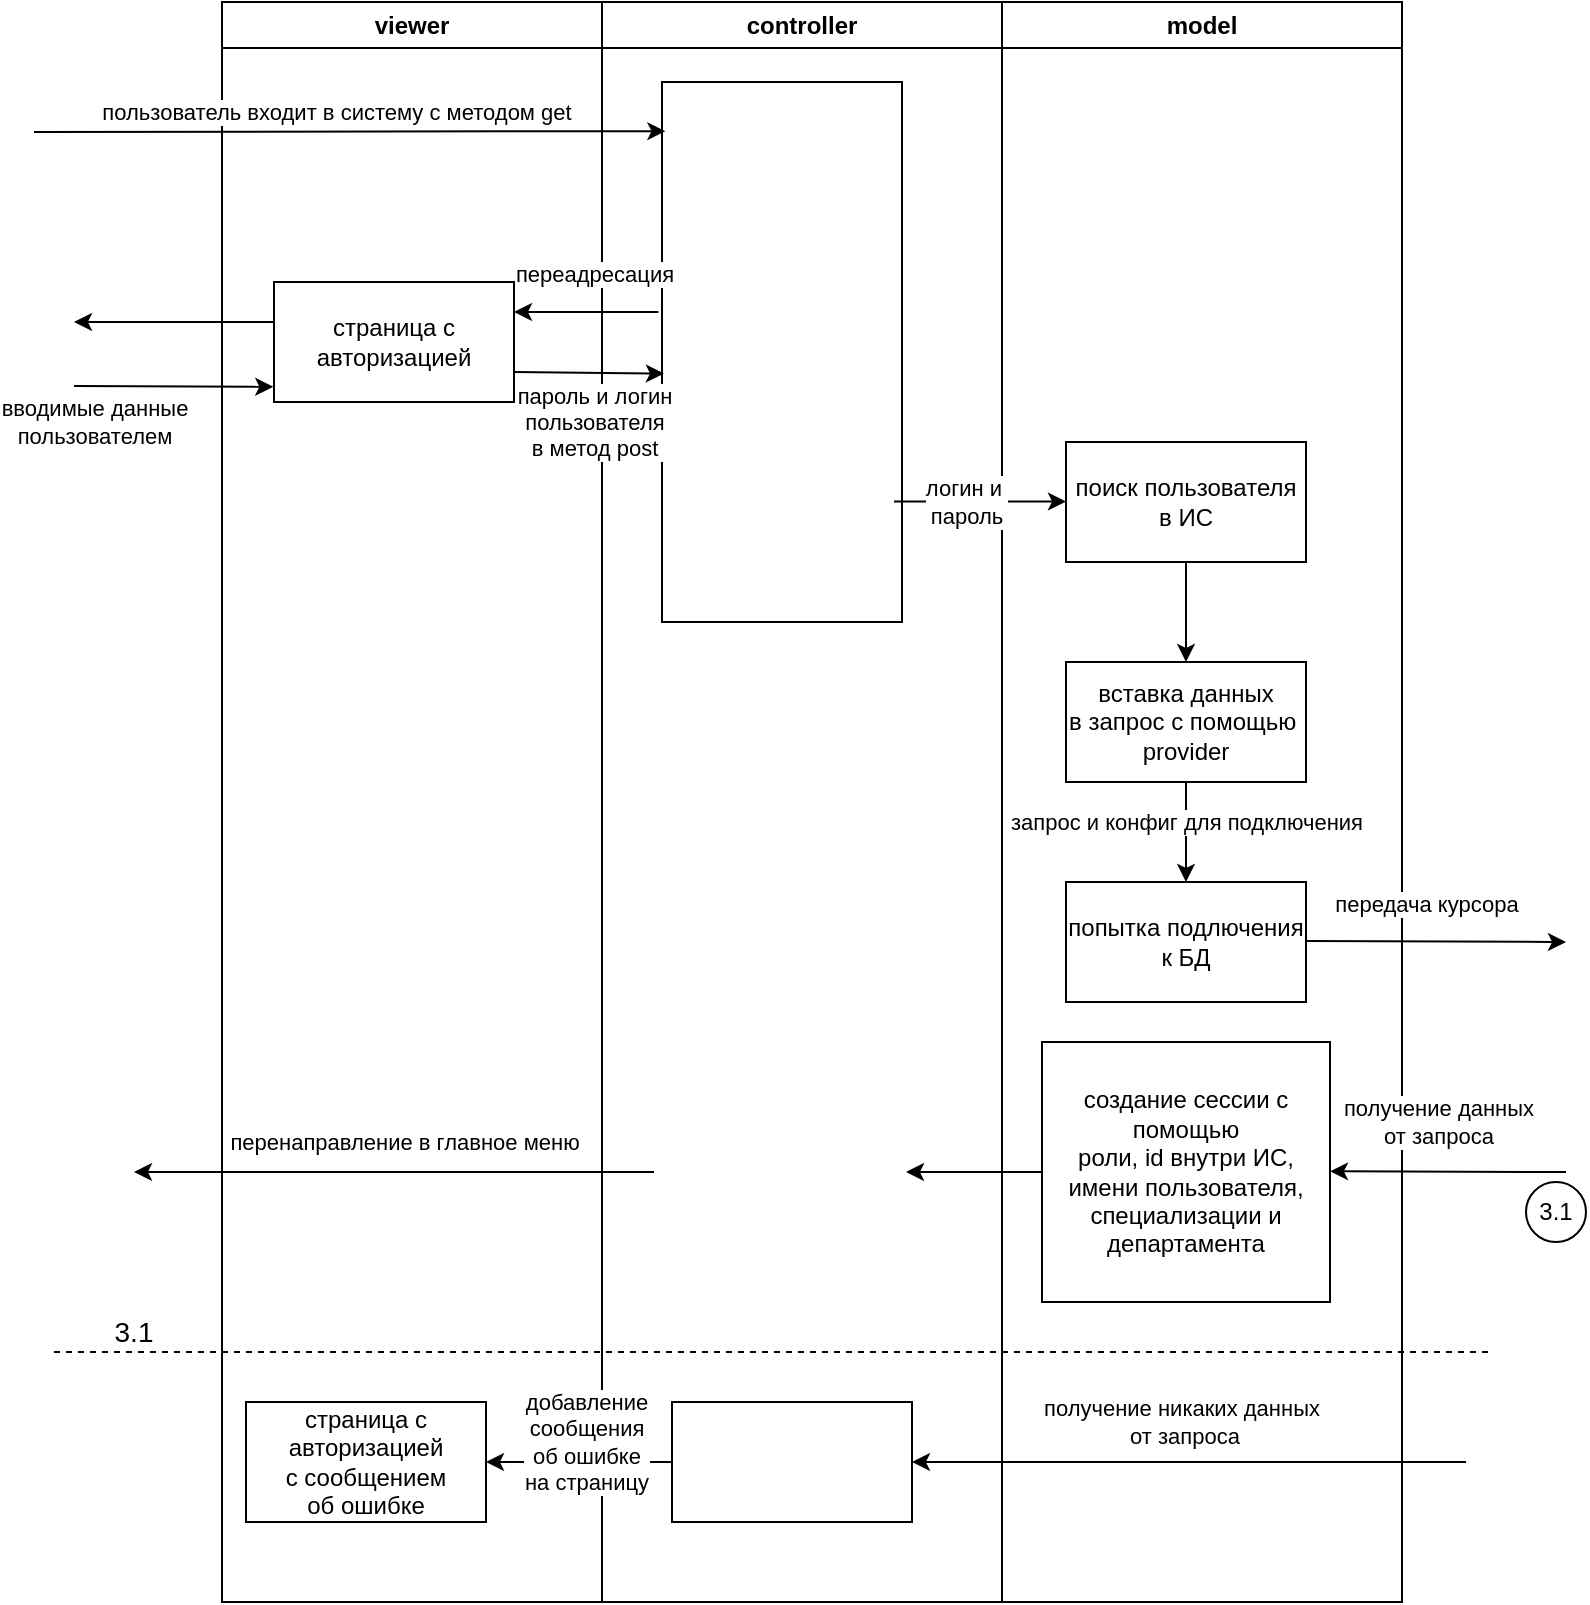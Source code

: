 <mxfile version="24.7.17">
  <diagram name="Страница — 1" id="8fz09ONww1OwgcXzLnte">
    <mxGraphModel dx="1518" dy="731" grid="1" gridSize="10" guides="1" tooltips="1" connect="1" arrows="1" fold="1" page="1" pageScale="1" pageWidth="827" pageHeight="1169" math="0" shadow="0">
      <root>
        <mxCell id="0" />
        <mxCell id="1" parent="0" />
        <mxCell id="1LH6ZCBSvTzN1FmaH12b-6" value="controller" style="swimlane;whiteSpace=wrap;html=1;" parent="1" vertex="1">
          <mxGeometry x="324" y="90" width="200" height="800" as="geometry" />
        </mxCell>
        <mxCell id="1LH6ZCBSvTzN1FmaH12b-5" value="viewer" style="swimlane;whiteSpace=wrap;html=1;" parent="1LH6ZCBSvTzN1FmaH12b-6" vertex="1">
          <mxGeometry x="-190" width="190" height="800" as="geometry" />
        </mxCell>
        <mxCell id="1LH6ZCBSvTzN1FmaH12b-12" value="страница с авторизацией" style="rounded=0;whiteSpace=wrap;html=1;" parent="1LH6ZCBSvTzN1FmaH12b-5" vertex="1">
          <mxGeometry x="26" y="140" width="120" height="60" as="geometry" />
        </mxCell>
        <mxCell id="ra5IvtY3AvrsIVkruxDb-3" value="" style="endArrow=classic;html=1;rounded=0;exitX=0;exitY=0.5;exitDx=0;exitDy=0;" parent="1LH6ZCBSvTzN1FmaH12b-5" edge="1">
          <mxGeometry width="50" height="50" relative="1" as="geometry">
            <mxPoint x="26" y="160" as="sourcePoint" />
            <mxPoint x="-74" y="160" as="targetPoint" />
          </mxGeometry>
        </mxCell>
        <mxCell id="6iYfaYoANjIVXUwLJkRz-2" value="" style="endArrow=none;dashed=1;html=1;rounded=0;" parent="1LH6ZCBSvTzN1FmaH12b-5" edge="1">
          <mxGeometry width="50" height="50" relative="1" as="geometry">
            <mxPoint x="-84" y="675" as="sourcePoint" />
            <mxPoint x="636" y="675" as="targetPoint" />
          </mxGeometry>
        </mxCell>
        <mxCell id="6iYfaYoANjIVXUwLJkRz-11" value="&lt;font style=&quot;font-size: 14px;&quot;&gt;3.1&lt;/font&gt;" style="text;html=1;align=center;verticalAlign=middle;whiteSpace=wrap;rounded=0;" parent="1LH6ZCBSvTzN1FmaH12b-5" vertex="1">
          <mxGeometry x="-74" y="650" width="60" height="30" as="geometry" />
        </mxCell>
        <mxCell id="ra5IvtY3AvrsIVkruxDb-1" value="" style="rounded=0;whiteSpace=wrap;html=1;" parent="1LH6ZCBSvTzN1FmaH12b-6" vertex="1">
          <mxGeometry x="30" y="40" width="120" height="270" as="geometry" />
        </mxCell>
        <mxCell id="ra5IvtY3AvrsIVkruxDb-2" value="" style="endArrow=classic;html=1;rounded=0;exitX=-0.015;exitY=0.426;exitDx=0;exitDy=0;entryX=1;entryY=0.25;entryDx=0;entryDy=0;exitPerimeter=0;" parent="1LH6ZCBSvTzN1FmaH12b-6" source="ra5IvtY3AvrsIVkruxDb-1" target="1LH6ZCBSvTzN1FmaH12b-12" edge="1">
          <mxGeometry width="50" height="50" relative="1" as="geometry">
            <mxPoint x="66" y="260" as="sourcePoint" />
            <mxPoint x="116" y="210" as="targetPoint" />
          </mxGeometry>
        </mxCell>
        <mxCell id="ra5IvtY3AvrsIVkruxDb-5" value="переадресация" style="edgeLabel;html=1;align=center;verticalAlign=middle;resizable=0;points=[];" parent="ra5IvtY3AvrsIVkruxDb-2" vertex="1" connectable="0">
          <mxGeometry x="-0.445" relative="1" as="geometry">
            <mxPoint x="-12" y="-19" as="offset" />
          </mxGeometry>
        </mxCell>
        <mxCell id="ra5IvtY3AvrsIVkruxDb-8" value="" style="endArrow=classic;html=1;rounded=0;exitX=1;exitY=0.75;exitDx=0;exitDy=0;entryX=0.008;entryY=0.54;entryDx=0;entryDy=0;entryPerimeter=0;" parent="1LH6ZCBSvTzN1FmaH12b-6" source="1LH6ZCBSvTzN1FmaH12b-12" target="ra5IvtY3AvrsIVkruxDb-1" edge="1">
          <mxGeometry width="50" height="50" relative="1" as="geometry">
            <mxPoint x="66" y="260" as="sourcePoint" />
            <mxPoint x="30" y="242.5" as="targetPoint" />
          </mxGeometry>
        </mxCell>
        <mxCell id="ra5IvtY3AvrsIVkruxDb-9" value="пароль и логин&lt;br&gt;пользователя &lt;br&gt;в метод post" style="edgeLabel;html=1;align=center;verticalAlign=middle;resizable=0;points=[];" parent="ra5IvtY3AvrsIVkruxDb-8" vertex="1" connectable="0">
          <mxGeometry x="-0.384" y="-2" relative="1" as="geometry">
            <mxPoint x="17" y="23" as="offset" />
          </mxGeometry>
        </mxCell>
        <mxCell id="6iYfaYoANjIVXUwLJkRz-4" value="" style="endArrow=classic;html=1;rounded=0;entryX=1;entryY=0.5;entryDx=0;entryDy=0;" parent="1LH6ZCBSvTzN1FmaH12b-6" target="6iYfaYoANjIVXUwLJkRz-3" edge="1">
          <mxGeometry width="50" height="50" relative="1" as="geometry">
            <mxPoint x="432" y="730" as="sourcePoint" />
            <mxPoint x="351" y="770" as="targetPoint" />
          </mxGeometry>
        </mxCell>
        <mxCell id="6iYfaYoANjIVXUwLJkRz-5" value="получение никаких данных&amp;nbsp;&lt;br&gt;от запроса" style="edgeLabel;html=1;align=center;verticalAlign=middle;resizable=0;points=[];" parent="6iYfaYoANjIVXUwLJkRz-4" vertex="1" connectable="0">
          <mxGeometry x="-0.395" y="-2" relative="1" as="geometry">
            <mxPoint x="-57" y="-18" as="offset" />
          </mxGeometry>
        </mxCell>
        <mxCell id="6iYfaYoANjIVXUwLJkRz-3" value="" style="rounded=0;whiteSpace=wrap;html=1;" parent="1LH6ZCBSvTzN1FmaH12b-6" vertex="1">
          <mxGeometry x="35" y="700" width="120" height="60" as="geometry" />
        </mxCell>
        <mxCell id="6iYfaYoANjIVXUwLJkRz-9" value="" style="endArrow=classic;html=1;rounded=0;exitX=0;exitY=0.5;exitDx=0;exitDy=0;entryX=1;entryY=0.5;entryDx=0;entryDy=0;" parent="1LH6ZCBSvTzN1FmaH12b-6" source="6iYfaYoANjIVXUwLJkRz-3" target="6iYfaYoANjIVXUwLJkRz-8" edge="1">
          <mxGeometry width="50" height="50" relative="1" as="geometry">
            <mxPoint x="42" y="690" as="sourcePoint" />
            <mxPoint x="-38" y="730" as="targetPoint" />
          </mxGeometry>
        </mxCell>
        <mxCell id="6iYfaYoANjIVXUwLJkRz-10" value="добавление &lt;br&gt;сообщения&lt;br&gt;об ошибке&lt;br&gt;на страницу" style="edgeLabel;html=1;align=center;verticalAlign=middle;resizable=0;points=[];" parent="6iYfaYoANjIVXUwLJkRz-9" vertex="1" connectable="0">
          <mxGeometry x="-0.44" y="2" relative="1" as="geometry">
            <mxPoint x="-17" y="-12" as="offset" />
          </mxGeometry>
        </mxCell>
        <mxCell id="6iYfaYoANjIVXUwLJkRz-8" value="страница с авторизацией&lt;br&gt;с сообщением&lt;br&gt;об ошибке" style="rounded=0;whiteSpace=wrap;html=1;" parent="1LH6ZCBSvTzN1FmaH12b-6" vertex="1">
          <mxGeometry x="-178" y="700" width="120" height="60" as="geometry" />
        </mxCell>
        <mxCell id="ra5IvtY3AvrsIVkruxDb-22" value="" style="endArrow=classic;html=1;rounded=0;" parent="1LH6ZCBSvTzN1FmaH12b-6" edge="1">
          <mxGeometry width="50" height="50" relative="1" as="geometry">
            <mxPoint x="26" y="585" as="sourcePoint" />
            <mxPoint x="-234" y="585" as="targetPoint" />
          </mxGeometry>
        </mxCell>
        <mxCell id="ra5IvtY3AvrsIVkruxDb-23" value="перенаправление в главное меню" style="edgeLabel;html=1;align=center;verticalAlign=middle;resizable=0;points=[];" parent="ra5IvtY3AvrsIVkruxDb-22" vertex="1" connectable="0">
          <mxGeometry x="0.239" y="-1" relative="1" as="geometry">
            <mxPoint x="36" y="-14" as="offset" />
          </mxGeometry>
        </mxCell>
        <mxCell id="1LH6ZCBSvTzN1FmaH12b-7" value="model" style="swimlane;whiteSpace=wrap;html=1;" parent="1" vertex="1">
          <mxGeometry x="524" y="90" width="200" height="800" as="geometry" />
        </mxCell>
        <mxCell id="ra5IvtY3AvrsIVkruxDb-12" value="вставка данных&lt;br&gt;в запрос с помощью&amp;nbsp;&lt;br&gt;provider" style="rounded=0;whiteSpace=wrap;html=1;" parent="1LH6ZCBSvTzN1FmaH12b-7" vertex="1">
          <mxGeometry x="32" y="330" width="120" height="60" as="geometry" />
        </mxCell>
        <mxCell id="ra5IvtY3AvrsIVkruxDb-13" value="попытка подлючения&lt;br&gt;к БД" style="rounded=0;whiteSpace=wrap;html=1;" parent="1LH6ZCBSvTzN1FmaH12b-7" vertex="1">
          <mxGeometry x="32" y="440" width="120" height="60" as="geometry" />
        </mxCell>
        <mxCell id="ra5IvtY3AvrsIVkruxDb-14" value="" style="endArrow=classic;html=1;rounded=0;exitX=0.5;exitY=1;exitDx=0;exitDy=0;" parent="1LH6ZCBSvTzN1FmaH12b-7" source="ra5IvtY3AvrsIVkruxDb-12" target="ra5IvtY3AvrsIVkruxDb-13" edge="1">
          <mxGeometry width="50" height="50" relative="1" as="geometry">
            <mxPoint x="-138" y="370" as="sourcePoint" />
            <mxPoint x="-88" y="320" as="targetPoint" />
          </mxGeometry>
        </mxCell>
        <mxCell id="ra5IvtY3AvrsIVkruxDb-15" value="запрос и конфиг для подключения" style="edgeLabel;html=1;align=center;verticalAlign=middle;resizable=0;points=[];" parent="ra5IvtY3AvrsIVkruxDb-14" vertex="1" connectable="0">
          <mxGeometry x="-0.133" relative="1" as="geometry">
            <mxPoint y="-2" as="offset" />
          </mxGeometry>
        </mxCell>
        <mxCell id="ra5IvtY3AvrsIVkruxDb-20" value="создание сессии с помощью&lt;br&gt;роли, id внутри ИС,&lt;br&gt;имени пользователя,&lt;br&gt;специализации и департамента" style="rounded=0;whiteSpace=wrap;html=1;" parent="1LH6ZCBSvTzN1FmaH12b-7" vertex="1">
          <mxGeometry x="20" y="520" width="144" height="130" as="geometry" />
        </mxCell>
        <mxCell id="EnDxEIsy1Meqw9UmZBfS-1" value="поиск пользователя в ИС" style="rounded=0;whiteSpace=wrap;html=1;" vertex="1" parent="1LH6ZCBSvTzN1FmaH12b-7">
          <mxGeometry x="32" y="220" width="120" height="60" as="geometry" />
        </mxCell>
        <mxCell id="ra5IvtY3AvrsIVkruxDb-10" value="" style="endArrow=classic;html=1;rounded=0;" parent="1LH6ZCBSvTzN1FmaH12b-7" edge="1">
          <mxGeometry width="50" height="50" relative="1" as="geometry">
            <mxPoint x="-54" y="249.76" as="sourcePoint" />
            <mxPoint x="32" y="249.76" as="targetPoint" />
          </mxGeometry>
        </mxCell>
        <mxCell id="EnDxEIsy1Meqw9UmZBfS-3" value="логин и&amp;nbsp;&lt;br&gt;пароль" style="edgeLabel;html=1;align=center;verticalAlign=middle;resizable=0;points=[];" vertex="1" connectable="0" parent="ra5IvtY3AvrsIVkruxDb-10">
          <mxGeometry x="-0.165" relative="1" as="geometry">
            <mxPoint as="offset" />
          </mxGeometry>
        </mxCell>
        <mxCell id="EnDxEIsy1Meqw9UmZBfS-2" value="" style="endArrow=classic;html=1;rounded=0;exitX=0.5;exitY=1;exitDx=0;exitDy=0;entryX=0.5;entryY=0;entryDx=0;entryDy=0;" edge="1" parent="1LH6ZCBSvTzN1FmaH12b-7" source="EnDxEIsy1Meqw9UmZBfS-1" target="ra5IvtY3AvrsIVkruxDb-12">
          <mxGeometry width="50" height="50" relative="1" as="geometry">
            <mxPoint x="86" y="320" as="sourcePoint" />
            <mxPoint x="136" y="270" as="targetPoint" />
          </mxGeometry>
        </mxCell>
        <mxCell id="1LH6ZCBSvTzN1FmaH12b-8" value="" style="endArrow=classic;html=1;rounded=0;entryX=0.014;entryY=0.091;entryDx=0;entryDy=0;entryPerimeter=0;" parent="1" target="ra5IvtY3AvrsIVkruxDb-1" edge="1">
          <mxGeometry width="50" height="50" relative="1" as="geometry">
            <mxPoint x="40" y="155" as="sourcePoint" />
            <mxPoint x="390" y="160" as="targetPoint" />
          </mxGeometry>
        </mxCell>
        <mxCell id="1LH6ZCBSvTzN1FmaH12b-9" value="пользователь входит в систему с методом get" style="edgeLabel;html=1;align=center;verticalAlign=middle;resizable=0;points=[];" parent="1LH6ZCBSvTzN1FmaH12b-8" vertex="1" connectable="0">
          <mxGeometry x="0.373" y="-1" relative="1" as="geometry">
            <mxPoint x="-66" y="-11" as="offset" />
          </mxGeometry>
        </mxCell>
        <mxCell id="ra5IvtY3AvrsIVkruxDb-4" value="" style="endArrow=classic;html=1;rounded=0;entryX=-0.003;entryY=0.873;entryDx=0;entryDy=0;entryPerimeter=0;" parent="1" target="1LH6ZCBSvTzN1FmaH12b-12" edge="1">
          <mxGeometry width="50" height="50" relative="1" as="geometry">
            <mxPoint x="60" y="282" as="sourcePoint" />
            <mxPoint x="440" y="300" as="targetPoint" />
          </mxGeometry>
        </mxCell>
        <mxCell id="ra5IvtY3AvrsIVkruxDb-6" value="вводимые данные&lt;div&gt;пользователем&lt;/div&gt;" style="edgeLabel;html=1;align=center;verticalAlign=middle;resizable=0;points=[];" parent="ra5IvtY3AvrsIVkruxDb-4" vertex="1" connectable="0">
          <mxGeometry x="-0.121" relative="1" as="geometry">
            <mxPoint x="-34" y="18" as="offset" />
          </mxGeometry>
        </mxCell>
        <mxCell id="ra5IvtY3AvrsIVkruxDb-16" value="" style="endArrow=classic;html=1;rounded=0;" parent="1" edge="1">
          <mxGeometry width="50" height="50" relative="1" as="geometry">
            <mxPoint x="676" y="559.5" as="sourcePoint" />
            <mxPoint x="806" y="560" as="targetPoint" />
          </mxGeometry>
        </mxCell>
        <mxCell id="ra5IvtY3AvrsIVkruxDb-17" value="передача курсора" style="edgeLabel;html=1;align=center;verticalAlign=middle;resizable=0;points=[];" parent="ra5IvtY3AvrsIVkruxDb-16" vertex="1" connectable="0">
          <mxGeometry x="0.262" y="1" relative="1" as="geometry">
            <mxPoint x="-22" y="-18" as="offset" />
          </mxGeometry>
        </mxCell>
        <mxCell id="E_NmdWdhPGgXAlpGMeVr-1" value="3.1" style="ellipse;whiteSpace=wrap;html=1;aspect=fixed;" parent="1" vertex="1">
          <mxGeometry x="786" y="680" width="30" height="30" as="geometry" />
        </mxCell>
        <mxCell id="ra5IvtY3AvrsIVkruxDb-18" value="" style="endArrow=classic;html=1;rounded=0;" parent="1" edge="1">
          <mxGeometry width="50" height="50" relative="1" as="geometry">
            <mxPoint x="806" y="675" as="sourcePoint" />
            <mxPoint x="688" y="674.66" as="targetPoint" />
          </mxGeometry>
        </mxCell>
        <mxCell id="ra5IvtY3AvrsIVkruxDb-19" value="получение данных&lt;br&gt;от запроса" style="edgeLabel;html=1;align=center;verticalAlign=middle;resizable=0;points=[];" parent="ra5IvtY3AvrsIVkruxDb-18" vertex="1" connectable="0">
          <mxGeometry x="-0.395" y="-2" relative="1" as="geometry">
            <mxPoint x="-29" y="-23" as="offset" />
          </mxGeometry>
        </mxCell>
        <mxCell id="E_NmdWdhPGgXAlpGMeVr-2" value="" style="endArrow=classic;html=1;rounded=0;exitX=0;exitY=0.5;exitDx=0;exitDy=0;" parent="1" source="ra5IvtY3AvrsIVkruxDb-20" edge="1">
          <mxGeometry width="50" height="50" relative="1" as="geometry">
            <mxPoint x="436" y="710" as="sourcePoint" />
            <mxPoint x="476" y="675" as="targetPoint" />
          </mxGeometry>
        </mxCell>
      </root>
    </mxGraphModel>
  </diagram>
</mxfile>
